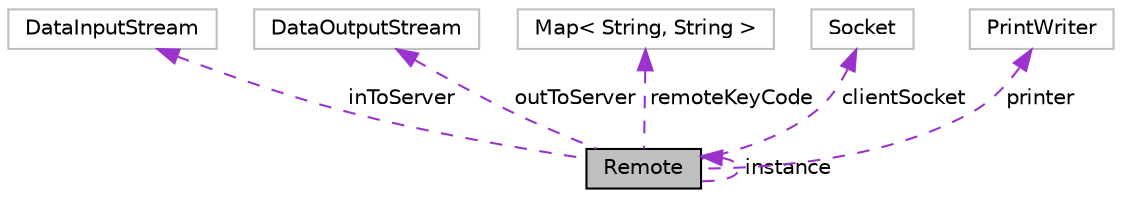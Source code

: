 digraph G
{
  edge [fontname="Helvetica",fontsize="10",labelfontname="Helvetica",labelfontsize="10"];
  node [fontname="Helvetica",fontsize="10",shape=record];
  Node1 [label="Remote",height=0.2,width=0.4,color="black", fillcolor="grey75", style="filled" fontcolor="black"];
  Node1 -> Node1 [dir="back",color="darkorchid3",fontsize="10",style="dashed",label=" instance" ,fontname="Helvetica"];
  Node2 -> Node1 [dir="back",color="darkorchid3",fontsize="10",style="dashed",label=" inToServer" ,fontname="Helvetica"];
  Node2 [label="DataInputStream",height=0.2,width=0.4,color="grey75", fillcolor="white", style="filled"];
  Node3 -> Node1 [dir="back",color="darkorchid3",fontsize="10",style="dashed",label=" outToServer" ,fontname="Helvetica"];
  Node3 [label="DataOutputStream",height=0.2,width=0.4,color="grey75", fillcolor="white", style="filled"];
  Node4 -> Node1 [dir="back",color="darkorchid3",fontsize="10",style="dashed",label=" remoteKeyCode" ,fontname="Helvetica"];
  Node4 [label="Map\< String, String \>",height=0.2,width=0.4,color="grey75", fillcolor="white", style="filled"];
  Node5 -> Node1 [dir="back",color="darkorchid3",fontsize="10",style="dashed",label=" clientSocket" ,fontname="Helvetica"];
  Node5 [label="Socket",height=0.2,width=0.4,color="grey75", fillcolor="white", style="filled"];
  Node6 -> Node1 [dir="back",color="darkorchid3",fontsize="10",style="dashed",label=" printer" ,fontname="Helvetica"];
  Node6 [label="PrintWriter",height=0.2,width=0.4,color="grey75", fillcolor="white", style="filled"];
}
